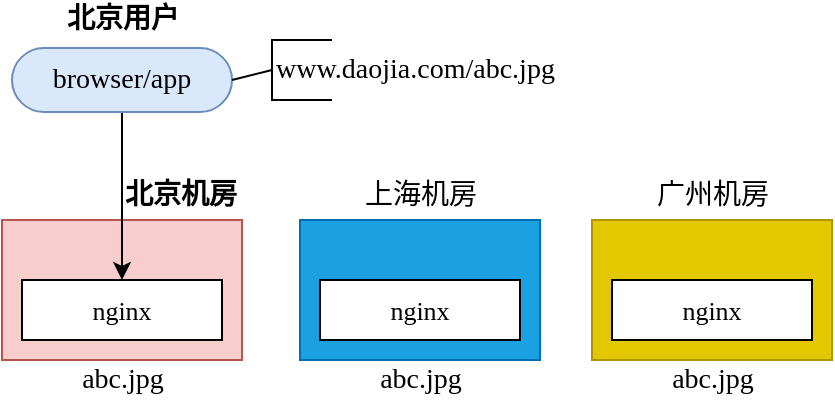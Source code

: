 <mxfile version="12.9.9" type="device" pages="3"><diagram id="1-xdKU1wq-BmobGCaWdV" name="就近访问"><mxGraphModel dx="1072" dy="792" grid="1" gridSize="10" guides="1" tooltips="1" connect="1" arrows="1" fold="1" page="1" pageScale="1" pageWidth="827" pageHeight="1169" math="0" shadow="0"><root><mxCell id="0"/><mxCell id="1" parent="0"/><mxCell id="egcw2kW4PsF-d5cuH7IV-2" value="" style="rounded=0;whiteSpace=wrap;html=1;fillColor=#f8cecc;strokeColor=#b85450;" vertex="1" parent="1"><mxGeometry x="145" y="300" width="120" height="70" as="geometry"/></mxCell><mxCell id="egcw2kW4PsF-d5cuH7IV-4" style="edgeStyle=orthogonalEdgeStyle;rounded=0;orthogonalLoop=1;jettySize=auto;html=1;exitX=0.5;exitY=1;exitDx=0;exitDy=0;entryX=0.5;entryY=0;entryDx=0;entryDy=0;fontFamily=Verdana;fontSize=13;" edge="1" parent="1" source="egcw2kW4PsF-d5cuH7IV-1" target="egcw2kW4PsF-d5cuH7IV-3"><mxGeometry relative="1" as="geometry"/></mxCell><mxCell id="egcw2kW4PsF-d5cuH7IV-1" value="browser/app" style="rounded=1;whiteSpace=wrap;html=1;fontFamily=Verdana;fontSize=14;arcSize=50;fillColor=#dae8fc;strokeColor=#6c8ebf;" vertex="1" parent="1"><mxGeometry x="150" y="214" width="110" height="32" as="geometry"/></mxCell><mxCell id="egcw2kW4PsF-d5cuH7IV-3" value="nginx" style="rounded=0;whiteSpace=wrap;html=1;fontSize=13;fontFamily=Verdana;" vertex="1" parent="1"><mxGeometry x="155" y="330" width="100" height="30" as="geometry"/></mxCell><mxCell id="egcw2kW4PsF-d5cuH7IV-5" value="" style="rounded=0;whiteSpace=wrap;html=1;fillColor=#1ba1e2;strokeColor=#006EAF;fontColor=#ffffff;" vertex="1" parent="1"><mxGeometry x="294" y="300" width="120" height="70" as="geometry"/></mxCell><mxCell id="egcw2kW4PsF-d5cuH7IV-6" value="nginx" style="rounded=0;whiteSpace=wrap;html=1;fontSize=13;fontFamily=Verdana;" vertex="1" parent="1"><mxGeometry x="304" y="330" width="100" height="30" as="geometry"/></mxCell><mxCell id="egcw2kW4PsF-d5cuH7IV-7" value="" style="rounded=0;whiteSpace=wrap;html=1;fillColor=#e3c800;strokeColor=#B09500;fontColor=#ffffff;" vertex="1" parent="1"><mxGeometry x="440" y="300" width="120" height="70" as="geometry"/></mxCell><mxCell id="egcw2kW4PsF-d5cuH7IV-8" value="nginx" style="rounded=0;whiteSpace=wrap;html=1;fontSize=13;fontFamily=Verdana;" vertex="1" parent="1"><mxGeometry x="450" y="330" width="100" height="30" as="geometry"/></mxCell><mxCell id="egcw2kW4PsF-d5cuH7IV-9" value="北京用户" style="text;html=1;strokeColor=none;fillColor=none;align=center;verticalAlign=middle;whiteSpace=wrap;rounded=0;fontFamily=Verdana;fontSize=14;fontStyle=1" vertex="1" parent="1"><mxGeometry x="173.75" y="190" width="62.5" height="20" as="geometry"/></mxCell><mxCell id="egcw2kW4PsF-d5cuH7IV-10" value="北京机房" style="text;html=1;strokeColor=none;fillColor=none;align=center;verticalAlign=middle;whiteSpace=wrap;rounded=0;fontFamily=Verdana;fontSize=14;fontStyle=1" vertex="1" parent="1"><mxGeometry x="202.5" y="278" width="62.5" height="20" as="geometry"/></mxCell><mxCell id="egcw2kW4PsF-d5cuH7IV-11" value="上海机房" style="text;html=1;strokeColor=none;fillColor=none;align=center;verticalAlign=middle;whiteSpace=wrap;rounded=0;fontFamily=Verdana;fontSize=14;fontStyle=0" vertex="1" parent="1"><mxGeometry x="322.75" y="278" width="62.5" height="20" as="geometry"/></mxCell><mxCell id="egcw2kW4PsF-d5cuH7IV-12" value="广州机房" style="text;html=1;strokeColor=none;fillColor=none;align=center;verticalAlign=middle;whiteSpace=wrap;rounded=0;fontFamily=Verdana;fontSize=14;fontStyle=0" vertex="1" parent="1"><mxGeometry x="468.75" y="278" width="62.5" height="20" as="geometry"/></mxCell><mxCell id="egcw2kW4PsF-d5cuH7IV-13" value="www.daojia.com/abc.jpg" style="strokeWidth=1;html=1;shape=mxgraph.flowchart.annotation_1;align=left;pointerEvents=1;fontFamily=Verdana;fontSize=14;" vertex="1" parent="1"><mxGeometry x="280" y="210" width="30" height="30" as="geometry"/></mxCell><mxCell id="egcw2kW4PsF-d5cuH7IV-14" value="" style="endArrow=none;html=1;fontFamily=Verdana;fontSize=14;entryX=0;entryY=0.5;entryDx=0;entryDy=0;entryPerimeter=0;exitX=1;exitY=0.5;exitDx=0;exitDy=0;" edge="1" parent="1" source="egcw2kW4PsF-d5cuH7IV-1" target="egcw2kW4PsF-d5cuH7IV-13"><mxGeometry width="50" height="50" relative="1" as="geometry"><mxPoint x="390" y="430" as="sourcePoint"/><mxPoint x="440" y="380" as="targetPoint"/></mxGeometry></mxCell><mxCell id="egcw2kW4PsF-d5cuH7IV-15" value="abc.jpg" style="text;html=1;strokeColor=none;fillColor=none;align=center;verticalAlign=middle;whiteSpace=wrap;rounded=0;fontFamily=Verdana;fontSize=14;fontStyle=0" vertex="1" parent="1"><mxGeometry x="173.75" y="370" width="62.5" height="20" as="geometry"/></mxCell><mxCell id="egcw2kW4PsF-d5cuH7IV-16" value="abc.jpg" style="text;html=1;strokeColor=none;fillColor=none;align=center;verticalAlign=middle;whiteSpace=wrap;rounded=0;fontFamily=Verdana;fontSize=14;fontStyle=0" vertex="1" parent="1"><mxGeometry x="322.75" y="370" width="62.5" height="20" as="geometry"/></mxCell><mxCell id="egcw2kW4PsF-d5cuH7IV-17" value="abc.jpg" style="text;html=1;strokeColor=none;fillColor=none;align=center;verticalAlign=middle;whiteSpace=wrap;rounded=0;fontFamily=Verdana;fontSize=14;fontStyle=0" vertex="1" parent="1"><mxGeometry x="468.75" y="370" width="62.5" height="20" as="geometry"/></mxCell></root></mxGraphModel></diagram><diagram id="-OBlAzl1-WeXc1t74fDv" name="智能DNS"><mxGraphModel dx="1072" dy="792" grid="1" gridSize="10" guides="1" tooltips="1" connect="1" arrows="1" fold="1" page="1" pageScale="1" pageWidth="827" pageHeight="1169" math="0" shadow="0"><root><mxCell id="tMdHpszphWOA1AhYLjTa-0"/><mxCell id="tMdHpszphWOA1AhYLjTa-1" parent="tMdHpszphWOA1AhYLjTa-0"/><mxCell id="a4XT2t6eCa7Ei0OI2mWo-0" value="" style="rounded=0;whiteSpace=wrap;html=1;fillColor=#f8cecc;strokeColor=#b85450;" vertex="1" parent="tMdHpszphWOA1AhYLjTa-1"><mxGeometry x="145" y="352" width="120" height="70" as="geometry"/></mxCell><mxCell id="a4XT2t6eCa7Ei0OI2mWo-1" style="edgeStyle=orthogonalEdgeStyle;rounded=0;orthogonalLoop=1;jettySize=auto;html=1;exitX=0.5;exitY=1;exitDx=0;exitDy=0;entryX=0.5;entryY=0;entryDx=0;entryDy=0;fontFamily=Verdana;fontSize=13;" edge="1" parent="tMdHpszphWOA1AhYLjTa-1" source="a4XT2t6eCa7Ei0OI2mWo-2" target="a4XT2t6eCa7Ei0OI2mWo-3"><mxGeometry relative="1" as="geometry"/></mxCell><mxCell id="a4XT2t6eCa7Ei0OI2mWo-18" style="edgeStyle=orthogonalEdgeStyle;rounded=0;orthogonalLoop=1;jettySize=auto;html=1;exitX=1;exitY=0.25;exitDx=0;exitDy=0;entryX=0;entryY=0.25;entryDx=0;entryDy=0;fontFamily=Verdana;fontSize=14;" edge="1" parent="tMdHpszphWOA1AhYLjTa-1" source="a4XT2t6eCa7Ei0OI2mWo-2" target="a4XT2t6eCa7Ei0OI2mWo-17"><mxGeometry relative="1" as="geometry"/></mxCell><mxCell id="a4XT2t6eCa7Ei0OI2mWo-2" value="browser/app" style="rounded=1;whiteSpace=wrap;html=1;fontFamily=Verdana;fontSize=14;arcSize=50;fillColor=#dae8fc;strokeColor=#6c8ebf;" vertex="1" parent="tMdHpszphWOA1AhYLjTa-1"><mxGeometry x="150" y="214" width="110" height="32" as="geometry"/></mxCell><mxCell id="a4XT2t6eCa7Ei0OI2mWo-3" value="nginx" style="rounded=0;whiteSpace=wrap;html=1;fontSize=13;fontFamily=Verdana;" vertex="1" parent="tMdHpszphWOA1AhYLjTa-1"><mxGeometry x="155" y="382" width="100" height="30" as="geometry"/></mxCell><mxCell id="a4XT2t6eCa7Ei0OI2mWo-4" value="" style="rounded=0;whiteSpace=wrap;html=1;fillColor=#1ba1e2;strokeColor=#006EAF;fontColor=#ffffff;" vertex="1" parent="tMdHpszphWOA1AhYLjTa-1"><mxGeometry x="294" y="352" width="120" height="70" as="geometry"/></mxCell><mxCell id="a4XT2t6eCa7Ei0OI2mWo-5" value="nginx" style="rounded=0;whiteSpace=wrap;html=1;fontSize=13;fontFamily=Verdana;" vertex="1" parent="tMdHpszphWOA1AhYLjTa-1"><mxGeometry x="304" y="382" width="100" height="30" as="geometry"/></mxCell><mxCell id="a4XT2t6eCa7Ei0OI2mWo-6" value="" style="rounded=0;whiteSpace=wrap;html=1;fillColor=#e3c800;strokeColor=#B09500;fontColor=#ffffff;" vertex="1" parent="tMdHpszphWOA1AhYLjTa-1"><mxGeometry x="440" y="352" width="120" height="70" as="geometry"/></mxCell><mxCell id="a4XT2t6eCa7Ei0OI2mWo-7" value="nginx" style="rounded=0;whiteSpace=wrap;html=1;fontSize=13;fontFamily=Verdana;" vertex="1" parent="tMdHpszphWOA1AhYLjTa-1"><mxGeometry x="450" y="382" width="100" height="30" as="geometry"/></mxCell><mxCell id="a4XT2t6eCa7Ei0OI2mWo-8" value="北京用户（1.2.3.100）" style="text;html=1;strokeColor=none;fillColor=none;align=center;verticalAlign=middle;whiteSpace=wrap;rounded=0;fontFamily=Verdana;fontSize=14;fontStyle=1" vertex="1" parent="tMdHpszphWOA1AhYLjTa-1"><mxGeometry x="92.5" y="190" width="167.5" height="20" as="geometry"/></mxCell><mxCell id="a4XT2t6eCa7Ei0OI2mWo-9" value="北京机房" style="text;html=1;strokeColor=none;fillColor=none;align=center;verticalAlign=middle;whiteSpace=wrap;rounded=0;fontFamily=Verdana;fontSize=14;fontStyle=1" vertex="1" parent="tMdHpszphWOA1AhYLjTa-1"><mxGeometry x="202.5" y="330" width="62.5" height="20" as="geometry"/></mxCell><mxCell id="a4XT2t6eCa7Ei0OI2mWo-10" value="上海机房" style="text;html=1;strokeColor=none;fillColor=none;align=center;verticalAlign=middle;whiteSpace=wrap;rounded=0;fontFamily=Verdana;fontSize=14;fontStyle=0" vertex="1" parent="tMdHpszphWOA1AhYLjTa-1"><mxGeometry x="322.75" y="330" width="62.5" height="20" as="geometry"/></mxCell><mxCell id="a4XT2t6eCa7Ei0OI2mWo-11" value="广州机房" style="text;html=1;strokeColor=none;fillColor=none;align=center;verticalAlign=middle;whiteSpace=wrap;rounded=0;fontFamily=Verdana;fontSize=14;fontStyle=0" vertex="1" parent="tMdHpszphWOA1AhYLjTa-1"><mxGeometry x="468.75" y="330" width="62.5" height="20" as="geometry"/></mxCell><mxCell id="a4XT2t6eCa7Ei0OI2mWo-12" value="daojia.com：&lt;br&gt;&lt;b&gt;北京用户-&amp;gt;1.2.3.4&lt;/b&gt;&lt;br&gt;上海用户-&amp;gt;10.20.3.4&lt;br&gt;广州用户-&amp;gt;100.200.3.4&lt;br&gt;xx用户-&amp;gt;a.b.c.d" style="strokeWidth=1;html=1;shape=mxgraph.flowchart.annotation_1;align=left;pointerEvents=1;fontFamily=Verdana;fontSize=14;" vertex="1" parent="tMdHpszphWOA1AhYLjTa-1"><mxGeometry x="500" y="185" width="100" height="90" as="geometry"/></mxCell><mxCell id="a4XT2t6eCa7Ei0OI2mWo-13" value="" style="endArrow=none;html=1;fontFamily=Verdana;fontSize=14;entryX=0;entryY=0.5;entryDx=0;entryDy=0;entryPerimeter=0;exitX=1;exitY=0.5;exitDx=0;exitDy=0;" edge="1" parent="tMdHpszphWOA1AhYLjTa-1" source="a4XT2t6eCa7Ei0OI2mWo-17" target="a4XT2t6eCa7Ei0OI2mWo-12"><mxGeometry width="50" height="50" relative="1" as="geometry"><mxPoint x="520" y="190" as="sourcePoint"/><mxPoint x="700" y="340" as="targetPoint"/></mxGeometry></mxCell><mxCell id="a4XT2t6eCa7Ei0OI2mWo-19" style="edgeStyle=orthogonalEdgeStyle;rounded=0;orthogonalLoop=1;jettySize=auto;html=1;exitX=0;exitY=0.75;exitDx=0;exitDy=0;entryX=1;entryY=0.75;entryDx=0;entryDy=0;fontFamily=Verdana;fontSize=14;" edge="1" parent="tMdHpszphWOA1AhYLjTa-1" source="a4XT2t6eCa7Ei0OI2mWo-17" target="a4XT2t6eCa7Ei0OI2mWo-2"><mxGeometry relative="1" as="geometry"/></mxCell><mxCell id="a4XT2t6eCa7Ei0OI2mWo-17" value="dns-server" style="rounded=0;whiteSpace=wrap;html=1;fontFamily=Verdana;fontSize=14;" vertex="1" parent="tMdHpszphWOA1AhYLjTa-1"><mxGeometry x="369" y="214" width="90" height="32" as="geometry"/></mxCell><mxCell id="a4XT2t6eCa7Ei0OI2mWo-20" value="daojia.com" style="text;html=1;strokeColor=none;fillColor=none;align=center;verticalAlign=middle;whiteSpace=wrap;rounded=0;fontFamily=Verdana;fontSize=14;" vertex="1" parent="tMdHpszphWOA1AhYLjTa-1"><mxGeometry x="294" y="200" width="40" height="20" as="geometry"/></mxCell><mxCell id="a4XT2t6eCa7Ei0OI2mWo-21" value="1.2.3.4" style="text;html=1;strokeColor=none;fillColor=none;align=center;verticalAlign=middle;whiteSpace=wrap;rounded=0;fontFamily=Verdana;fontSize=14;" vertex="1" parent="tMdHpszphWOA1AhYLjTa-1"><mxGeometry x="294" y="240" width="40" height="20" as="geometry"/></mxCell><mxCell id="a4XT2t6eCa7Ei0OI2mWo-22" value="1.2.3.4" style="text;html=1;strokeColor=none;fillColor=none;align=center;verticalAlign=middle;whiteSpace=wrap;rounded=0;fontFamily=Verdana;fontSize=14;" vertex="1" parent="tMdHpszphWOA1AhYLjTa-1"><mxGeometry x="215" y="354" width="40" height="20" as="geometry"/></mxCell><mxCell id="a4XT2t6eCa7Ei0OI2mWo-23" value="" style="rounded=0;whiteSpace=wrap;html=1;fontFamily=Verdana;fontSize=14;" vertex="1" parent="tMdHpszphWOA1AhYLjTa-1"><mxGeometry x="590" y="354" width="120" height="68" as="geometry"/></mxCell><mxCell id="a4XT2t6eCa7Ei0OI2mWo-24" value="nginx" style="rounded=0;whiteSpace=wrap;html=1;fontSize=13;fontFamily=Verdana;" vertex="1" parent="tMdHpszphWOA1AhYLjTa-1"><mxGeometry x="600" y="382" width="100" height="30" as="geometry"/></mxCell><mxCell id="a4XT2t6eCa7Ei0OI2mWo-25" value="更多机房" style="text;html=1;strokeColor=none;fillColor=none;align=center;verticalAlign=middle;whiteSpace=wrap;rounded=0;fontFamily=Verdana;fontSize=14;fontStyle=0" vertex="1" parent="tMdHpszphWOA1AhYLjTa-1"><mxGeometry x="618.75" y="330" width="62.5" height="20" as="geometry"/></mxCell><mxCell id="a4XT2t6eCa7Ei0OI2mWo-26" value="a.b.c.d" style="text;html=1;strokeColor=none;fillColor=none;align=center;verticalAlign=middle;whiteSpace=wrap;rounded=0;fontFamily=Verdana;fontSize=14;" vertex="1" parent="tMdHpszphWOA1AhYLjTa-1"><mxGeometry x="660" y="354" width="40" height="20" as="geometry"/></mxCell><mxCell id="a4XT2t6eCa7Ei0OI2mWo-27" value="10.20.3.4" style="text;html=1;strokeColor=none;fillColor=none;align=center;verticalAlign=middle;whiteSpace=wrap;rounded=0;fontFamily=Verdana;fontSize=14;" vertex="1" parent="tMdHpszphWOA1AhYLjTa-1"><mxGeometry x="350" y="354" width="40" height="20" as="geometry"/></mxCell><mxCell id="a4XT2t6eCa7Ei0OI2mWo-29" value="100.200.3.4" style="text;html=1;strokeColor=none;fillColor=none;align=center;verticalAlign=middle;whiteSpace=wrap;rounded=0;fontFamily=Verdana;fontSize=14;" vertex="1" parent="tMdHpszphWOA1AhYLjTa-1"><mxGeometry x="491.25" y="352" width="40" height="20" as="geometry"/></mxCell></root></mxGraphModel></diagram><diagram id="yfMLoeX2OQU9PTasX24J" name="源-镜像-智能DNS"><mxGraphModel dx="1072" dy="792" grid="1" gridSize="10" guides="1" tooltips="1" connect="1" arrows="1" fold="1" page="1" pageScale="1" pageWidth="827" pageHeight="1169" math="0" shadow="0"><root><mxCell id="4lihz4-H1JVZObGe0SvK-0"/><mxCell id="4lihz4-H1JVZObGe0SvK-1" parent="4lihz4-H1JVZObGe0SvK-0"/><mxCell id="nqxWDcRitV0c0QbYK25O-12" value="" style="ellipse;whiteSpace=wrap;html=1;dashed=1;fontFamily=Verdana;fontSize=14;" vertex="1" parent="4lihz4-H1JVZObGe0SvK-1"><mxGeometry x="330" y="324" width="490" height="126" as="geometry"/></mxCell><mxCell id="EZe-2TfgSvl8BP9pECMq-4" value="" style="ellipse;whiteSpace=wrap;html=1;dashed=1;fontFamily=Verdana;fontSize=14;" vertex="1" parent="4lihz4-H1JVZObGe0SvK-1"><mxGeometry x="80" y="324" width="160" height="126" as="geometry"/></mxCell><mxCell id="tpn0f7d998BAqCHNERae-3" value="" style="ellipse;whiteSpace=wrap;html=1;fontFamily=Verdana;fontSize=14;dashed=1;" vertex="1" parent="4lihz4-H1JVZObGe0SvK-1"><mxGeometry x="250" y="158" width="340" height="100" as="geometry"/></mxCell><mxCell id="tpn0f7d998BAqCHNERae-0" value="daojia.com：&lt;br&gt;&lt;b&gt;北京用户-&amp;gt;1.2.3.4&lt;/b&gt;&lt;br&gt;上海用户-&amp;gt;10.20.3.4&lt;br&gt;广州用户-&amp;gt;100.200.3.4&lt;br&gt;xx用户-&amp;gt;a.b.c.d" style="strokeWidth=1;html=1;shape=mxgraph.flowchart.annotation_1;align=left;pointerEvents=1;fontFamily=Verdana;fontSize=14;" vertex="1" parent="4lihz4-H1JVZObGe0SvK-1"><mxGeometry x="401" y="160" width="100" height="90" as="geometry"/></mxCell><mxCell id="tpn0f7d998BAqCHNERae-1" value="" style="endArrow=none;html=1;fontFamily=Verdana;fontSize=14;entryX=0;entryY=0.5;entryDx=0;entryDy=0;entryPerimeter=0;exitX=1;exitY=0.5;exitDx=0;exitDy=0;" edge="1" parent="4lihz4-H1JVZObGe0SvK-1" source="tpn0f7d998BAqCHNERae-2" target="tpn0f7d998BAqCHNERae-0"><mxGeometry width="50" height="50" relative="1" as="geometry"><mxPoint x="421" y="165" as="sourcePoint"/><mxPoint x="601" y="315" as="targetPoint"/></mxGeometry></mxCell><mxCell id="tpn0f7d998BAqCHNERae-2" value="智能 dns" style="rounded=0;whiteSpace=wrap;html=1;fontFamily=Verdana;fontSize=14;" vertex="1" parent="4lihz4-H1JVZObGe0SvK-1"><mxGeometry x="270" y="189" width="90" height="32" as="geometry"/></mxCell><mxCell id="tpn0f7d998BAqCHNERae-4" value="智能 DNS" style="text;html=1;strokeColor=none;fillColor=none;align=center;verticalAlign=middle;whiteSpace=wrap;rounded=0;dashed=1;fontFamily=Verdana;fontSize=14;fontStyle=1" vertex="1" parent="4lihz4-H1JVZObGe0SvK-1"><mxGeometry x="290" y="258" width="70" height="20" as="geometry"/></mxCell><mxCell id="EZe-2TfgSvl8BP9pECMq-0" value="" style="rounded=0;whiteSpace=wrap;html=1;fillColor=#f8cecc;strokeColor=#b85450;" vertex="1" parent="4lihz4-H1JVZObGe0SvK-1"><mxGeometry x="100" y="352" width="120" height="70" as="geometry"/></mxCell><mxCell id="EZe-2TfgSvl8BP9pECMq-1" value="nginx" style="rounded=0;whiteSpace=wrap;html=1;fontSize=13;fontFamily=Verdana;" vertex="1" parent="4lihz4-H1JVZObGe0SvK-1"><mxGeometry x="110" y="382" width="100" height="30" as="geometry"/></mxCell><mxCell id="EZe-2TfgSvl8BP9pECMq-2" value="北京机房" style="text;html=1;strokeColor=none;fillColor=none;align=center;verticalAlign=middle;whiteSpace=wrap;rounded=0;fontFamily=Verdana;fontSize=14;fontStyle=1" vertex="1" parent="4lihz4-H1JVZObGe0SvK-1"><mxGeometry x="128.75" y="330" width="62.5" height="20" as="geometry"/></mxCell><mxCell id="EZe-2TfgSvl8BP9pECMq-3" value="1.2.3.4" style="text;html=1;strokeColor=none;fillColor=none;align=center;verticalAlign=middle;whiteSpace=wrap;rounded=0;fontFamily=Verdana;fontSize=14;" vertex="1" parent="4lihz4-H1JVZObGe0SvK-1"><mxGeometry x="170" y="354" width="40" height="20" as="geometry"/></mxCell><mxCell id="EZe-2TfgSvl8BP9pECMq-5" value="源" style="text;html=1;strokeColor=none;fillColor=none;align=center;verticalAlign=middle;whiteSpace=wrap;rounded=0;dashed=1;fontFamily=Verdana;fontSize=14;fontStyle=1" vertex="1" parent="4lihz4-H1JVZObGe0SvK-1"><mxGeometry x="128.75" y="460" width="70" height="20" as="geometry"/></mxCell><mxCell id="nqxWDcRitV0c0QbYK25O-0" value="" style="rounded=0;whiteSpace=wrap;html=1;fillColor=#1ba1e2;strokeColor=#006EAF;fontColor=#ffffff;" vertex="1" parent="4lihz4-H1JVZObGe0SvK-1"><mxGeometry x="370" y="352" width="120" height="70" as="geometry"/></mxCell><mxCell id="nqxWDcRitV0c0QbYK25O-1" value="nginx" style="rounded=0;whiteSpace=wrap;html=1;fontSize=13;fontFamily=Verdana;" vertex="1" parent="4lihz4-H1JVZObGe0SvK-1"><mxGeometry x="380" y="382" width="100" height="30" as="geometry"/></mxCell><mxCell id="nqxWDcRitV0c0QbYK25O-2" value="" style="rounded=0;whiteSpace=wrap;html=1;fillColor=#e3c800;strokeColor=#B09500;fontColor=#ffffff;" vertex="1" parent="4lihz4-H1JVZObGe0SvK-1"><mxGeometry x="516" y="352" width="120" height="70" as="geometry"/></mxCell><mxCell id="nqxWDcRitV0c0QbYK25O-3" value="nginx" style="rounded=0;whiteSpace=wrap;html=1;fontSize=13;fontFamily=Verdana;" vertex="1" parent="4lihz4-H1JVZObGe0SvK-1"><mxGeometry x="526" y="382" width="100" height="30" as="geometry"/></mxCell><mxCell id="nqxWDcRitV0c0QbYK25O-4" value="上海机房" style="text;html=1;strokeColor=none;fillColor=none;align=center;verticalAlign=middle;whiteSpace=wrap;rounded=0;fontFamily=Verdana;fontSize=14;fontStyle=0" vertex="1" parent="4lihz4-H1JVZObGe0SvK-1"><mxGeometry x="398.75" y="330" width="62.5" height="20" as="geometry"/></mxCell><mxCell id="nqxWDcRitV0c0QbYK25O-5" value="广州机房" style="text;html=1;strokeColor=none;fillColor=none;align=center;verticalAlign=middle;whiteSpace=wrap;rounded=0;fontFamily=Verdana;fontSize=14;fontStyle=0" vertex="1" parent="4lihz4-H1JVZObGe0SvK-1"><mxGeometry x="544.75" y="330" width="62.5" height="20" as="geometry"/></mxCell><mxCell id="nqxWDcRitV0c0QbYK25O-6" value="" style="rounded=0;whiteSpace=wrap;html=1;fontFamily=Verdana;fontSize=14;" vertex="1" parent="4lihz4-H1JVZObGe0SvK-1"><mxGeometry x="666" y="354" width="120" height="68" as="geometry"/></mxCell><mxCell id="nqxWDcRitV0c0QbYK25O-7" value="nginx" style="rounded=0;whiteSpace=wrap;html=1;fontSize=13;fontFamily=Verdana;" vertex="1" parent="4lihz4-H1JVZObGe0SvK-1"><mxGeometry x="676" y="382" width="100" height="30" as="geometry"/></mxCell><mxCell id="nqxWDcRitV0c0QbYK25O-8" value="更多机房" style="text;html=1;strokeColor=none;fillColor=none;align=center;verticalAlign=middle;whiteSpace=wrap;rounded=0;fontFamily=Verdana;fontSize=14;fontStyle=0" vertex="1" parent="4lihz4-H1JVZObGe0SvK-1"><mxGeometry x="694.75" y="330" width="62.5" height="20" as="geometry"/></mxCell><mxCell id="nqxWDcRitV0c0QbYK25O-9" value="a.b.c.d" style="text;html=1;strokeColor=none;fillColor=none;align=center;verticalAlign=middle;whiteSpace=wrap;rounded=0;fontFamily=Verdana;fontSize=14;" vertex="1" parent="4lihz4-H1JVZObGe0SvK-1"><mxGeometry x="736" y="354" width="40" height="20" as="geometry"/></mxCell><mxCell id="nqxWDcRitV0c0QbYK25O-10" value="10.20.3.4" style="text;html=1;strokeColor=none;fillColor=none;align=center;verticalAlign=middle;whiteSpace=wrap;rounded=0;fontFamily=Verdana;fontSize=14;" vertex="1" parent="4lihz4-H1JVZObGe0SvK-1"><mxGeometry x="426" y="354" width="40" height="20" as="geometry"/></mxCell><mxCell id="nqxWDcRitV0c0QbYK25O-11" value="100.200.3.4" style="text;html=1;strokeColor=none;fillColor=none;align=center;verticalAlign=middle;whiteSpace=wrap;rounded=0;fontFamily=Verdana;fontSize=14;" vertex="1" parent="4lihz4-H1JVZObGe0SvK-1"><mxGeometry x="567.25" y="352" width="40" height="20" as="geometry"/></mxCell><mxCell id="nqxWDcRitV0c0QbYK25O-13" value="镜像" style="text;html=1;strokeColor=none;fillColor=none;align=center;verticalAlign=middle;whiteSpace=wrap;rounded=0;dashed=1;fontFamily=Verdana;fontSize=14;fontStyle=1" vertex="1" parent="4lihz4-H1JVZObGe0SvK-1"><mxGeometry x="552.25" y="460" width="70" height="20" as="geometry"/></mxCell></root></mxGraphModel></diagram></mxfile>